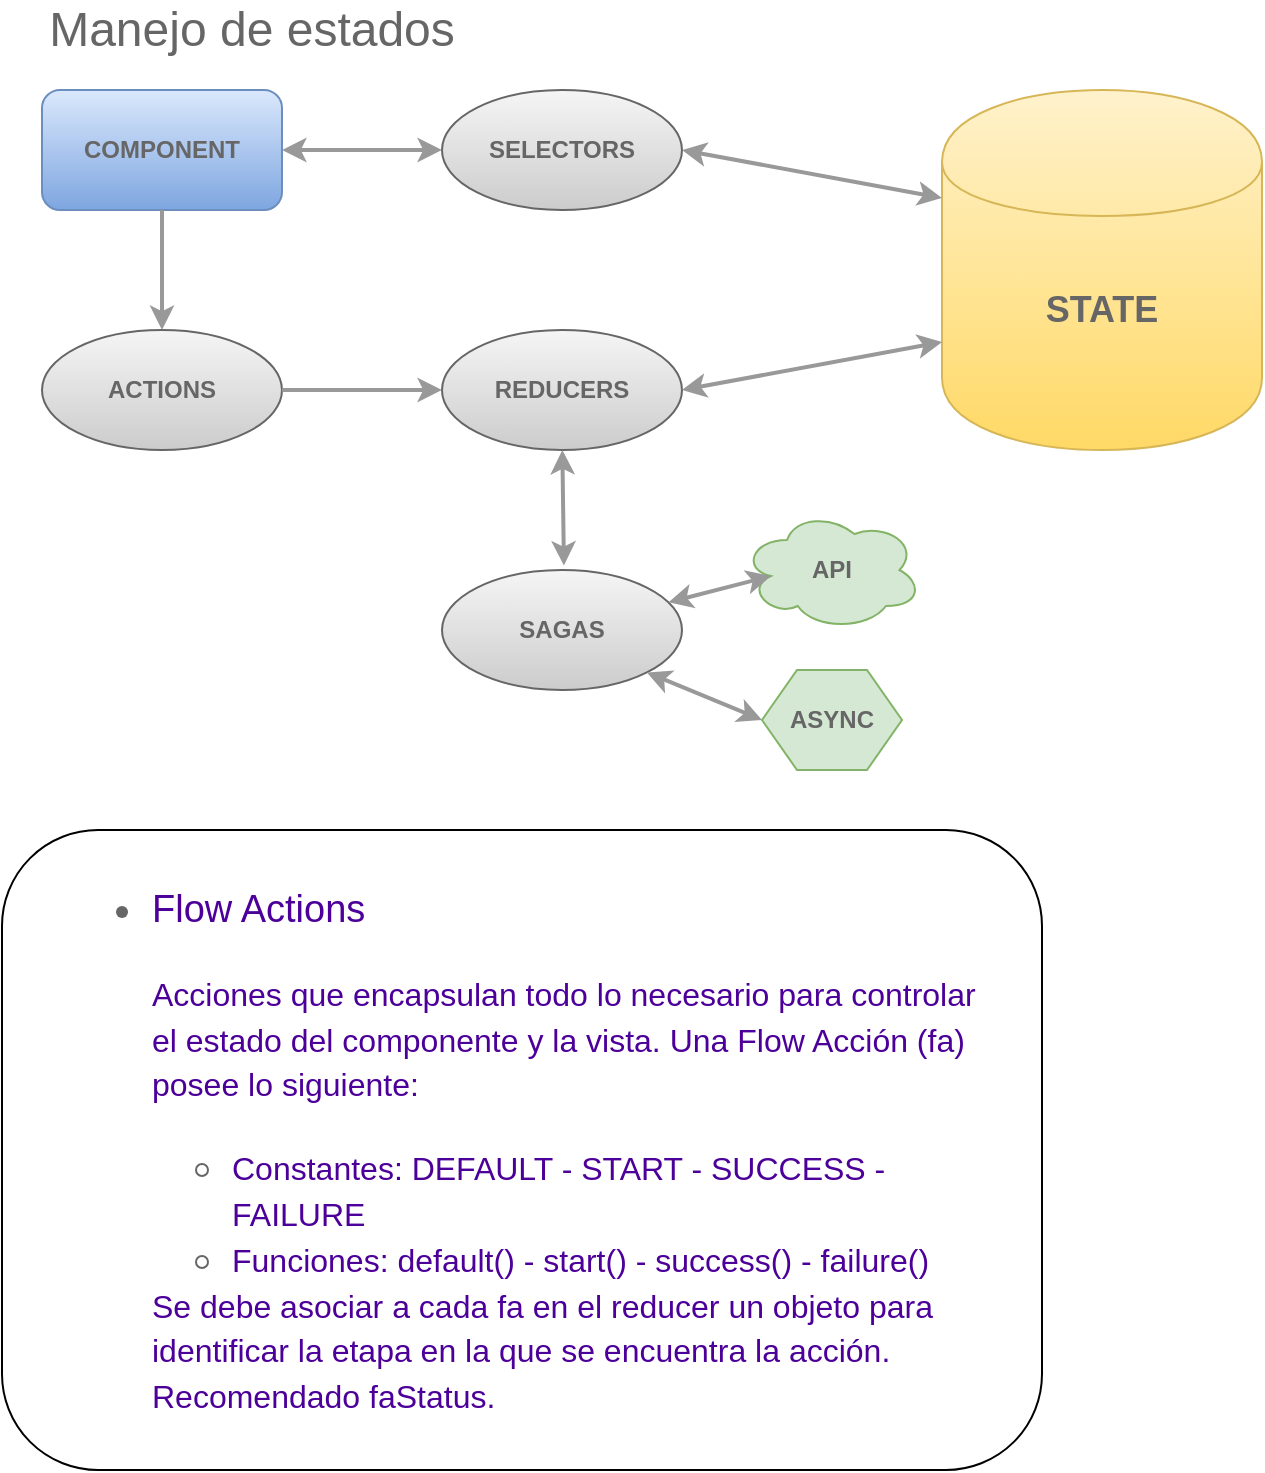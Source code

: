 <mxfile version="12.7.9" type="device"><diagram id="1YR0lES3zFYXutblFchk" name="Page-1"><mxGraphModel dx="2031" dy="1089" grid="1" gridSize="10" guides="1" tooltips="1" connect="1" arrows="1" fold="1" page="1" pageScale="1" pageWidth="827" pageHeight="1169" math="0" shadow="0"><root><mxCell id="0"/><mxCell id="1" parent="0"/><mxCell id="RwPgrzIh-5w7nh-6TpTv-7" value="" style="rounded=1;whiteSpace=wrap;html=1;strokeWidth=1;fontSize=19;" vertex="1" parent="1"><mxGeometry x="20" y="450" width="520" height="320" as="geometry"/></mxCell><mxCell id="CDEp9tE_POT8ULP2N93g-1" value="COMPONENT" style="rounded=1;whiteSpace=wrap;html=1;gradientColor=#7ea6e0;fillColor=#dae8fc;strokeColor=#6c8ebf;fontStyle=1;fontColor=#666666;" parent="1" vertex="1"><mxGeometry x="40" y="80" width="120" height="60" as="geometry"/></mxCell><mxCell id="CDEp9tE_POT8ULP2N93g-2" value="&lt;font style=&quot;font-size: 18px&quot;&gt;STATE&lt;/font&gt;" style="shape=cylinder;whiteSpace=wrap;html=1;boundedLbl=1;backgroundOutline=1;gradientColor=#ffd966;fillColor=#fff2cc;strokeColor=#d6b656;fontStyle=1;fontColor=#666666;" parent="1" vertex="1"><mxGeometry x="490" y="80" width="160" height="180" as="geometry"/></mxCell><mxCell id="CDEp9tE_POT8ULP2N93g-3" value="ACTIONS" style="ellipse;whiteSpace=wrap;html=1;gradientColor=#CCCCCC;fillColor=#f5f5f5;strokeColor=#666666;fontStyle=1;fontColor=#666666;" parent="1" vertex="1"><mxGeometry x="40" y="200" width="120" height="60" as="geometry"/></mxCell><mxCell id="CDEp9tE_POT8ULP2N93g-4" value="SELECTORS" style="ellipse;whiteSpace=wrap;html=1;gradientColor=#CCCCCC;fillColor=#f5f5f5;strokeColor=#666666;fontStyle=1;fontColor=#666666;" parent="1" vertex="1"><mxGeometry x="240" y="80" width="120" height="60" as="geometry"/></mxCell><mxCell id="CDEp9tE_POT8ULP2N93g-5" value="SAGAS" style="ellipse;whiteSpace=wrap;html=1;gradientColor=#CCCCCC;fillColor=#f5f5f5;strokeColor=#666666;fontStyle=1;fontColor=#666666;" parent="1" vertex="1"><mxGeometry x="240" y="320" width="120" height="60" as="geometry"/></mxCell><mxCell id="CDEp9tE_POT8ULP2N93g-7" value="API" style="ellipse;shape=cloud;whiteSpace=wrap;html=1;gradientColor=#D5E8D4;fillColor=#d5e8d4;strokeColor=#82b366;fontStyle=1;fontColor=#666666;" parent="1" vertex="1"><mxGeometry x="390" y="290" width="90" height="60" as="geometry"/></mxCell><mxCell id="CDEp9tE_POT8ULP2N93g-9" value="REDUCERS" style="ellipse;whiteSpace=wrap;html=1;gradientColor=#CCCCCC;fillColor=#f5f5f5;strokeColor=#666666;fontStyle=1;fontColor=#666666;" parent="1" vertex="1"><mxGeometry x="240" y="200" width="120" height="60" as="geometry"/></mxCell><mxCell id="CDEp9tE_POT8ULP2N93g-10" value="ASYNC" style="shape=hexagon;perimeter=hexagonPerimeter2;whiteSpace=wrap;html=1;gradientColor=#D5E8D4;fillColor=#d5e8d4;strokeColor=#82b366;fontStyle=1;fontColor=#666666;" parent="1" vertex="1"><mxGeometry x="400" y="370" width="70" height="50" as="geometry"/></mxCell><mxCell id="CDEp9tE_POT8ULP2N93g-11" value="" style="endArrow=classic;startArrow=classic;html=1;fontColor=#666666;entryX=0;entryY=0.5;entryDx=0;entryDy=0;exitX=1;exitY=0.5;exitDx=0;exitDy=0;strokeWidth=2;strokeColor=#999999;" parent="1" source="CDEp9tE_POT8ULP2N93g-1" target="CDEp9tE_POT8ULP2N93g-4" edge="1"><mxGeometry width="50" height="50" relative="1" as="geometry"><mxPoint x="220" y="310" as="sourcePoint"/><mxPoint x="270" y="260" as="targetPoint"/></mxGeometry></mxCell><mxCell id="CDEp9tE_POT8ULP2N93g-12" value="" style="endArrow=classic;startArrow=classic;html=1;fontColor=#666666;entryX=0;entryY=0.3;entryDx=0;entryDy=0;exitX=1;exitY=0.5;exitDx=0;exitDy=0;strokeWidth=2;strokeColor=#999999;" parent="1" source="CDEp9tE_POT8ULP2N93g-4" target="CDEp9tE_POT8ULP2N93g-2" edge="1"><mxGeometry width="50" height="50" relative="1" as="geometry"><mxPoint x="385" y="150" as="sourcePoint"/><mxPoint x="465" y="150" as="targetPoint"/></mxGeometry></mxCell><mxCell id="CDEp9tE_POT8ULP2N93g-13" value="" style="endArrow=classic;html=1;fontColor=#666666;entryX=0.5;entryY=0;entryDx=0;entryDy=0;exitX=0.5;exitY=1;exitDx=0;exitDy=0;strokeWidth=2;strokeColor=#999999;" parent="1" source="CDEp9tE_POT8ULP2N93g-1" target="CDEp9tE_POT8ULP2N93g-3" edge="1"><mxGeometry width="50" height="50" relative="1" as="geometry"><mxPoint x="200" y="330" as="sourcePoint"/><mxPoint x="250" y="280" as="targetPoint"/></mxGeometry></mxCell><mxCell id="CDEp9tE_POT8ULP2N93g-14" value="" style="endArrow=classic;html=1;fontColor=#666666;entryX=0;entryY=0.5;entryDx=0;entryDy=0;exitX=1;exitY=0.5;exitDx=0;exitDy=0;strokeWidth=2;strokeColor=#999999;" parent="1" source="CDEp9tE_POT8ULP2N93g-3" target="CDEp9tE_POT8ULP2N93g-9" edge="1"><mxGeometry width="50" height="50" relative="1" as="geometry"><mxPoint x="110" y="150" as="sourcePoint"/><mxPoint x="110" y="210" as="targetPoint"/></mxGeometry></mxCell><mxCell id="CDEp9tE_POT8ULP2N93g-16" value="" style="endArrow=classic;startArrow=classic;html=1;fontColor=#666666;entryX=0.508;entryY=-0.037;entryDx=0;entryDy=0;entryPerimeter=0;strokeWidth=2;strokeColor=#999999;" parent="1" source="CDEp9tE_POT8ULP2N93g-9" target="CDEp9tE_POT8ULP2N93g-5" edge="1"><mxGeometry width="50" height="50" relative="1" as="geometry"><mxPoint x="170" y="120" as="sourcePoint"/><mxPoint x="250" y="120" as="targetPoint"/></mxGeometry></mxCell><mxCell id="CDEp9tE_POT8ULP2N93g-17" value="" style="endArrow=classic;startArrow=classic;html=1;fontColor=#666666;entryX=1;entryY=1;entryDx=0;entryDy=0;exitX=0;exitY=0.5;exitDx=0;exitDy=0;strokeWidth=2;strokeColor=#999999;" parent="1" source="CDEp9tE_POT8ULP2N93g-10" target="CDEp9tE_POT8ULP2N93g-5" edge="1"><mxGeometry width="50" height="50" relative="1" as="geometry"><mxPoint x="310.274" y="270.0" as="sourcePoint"/><mxPoint x="310.96" y="327.78" as="targetPoint"/></mxGeometry></mxCell><mxCell id="CDEp9tE_POT8ULP2N93g-18" value="" style="endArrow=classic;startArrow=classic;html=1;fontColor=#666666;entryX=0.16;entryY=0.55;entryDx=0;entryDy=0;entryPerimeter=0;strokeWidth=2;strokeColor=#999999;" parent="1" source="CDEp9tE_POT8ULP2N93g-5" target="CDEp9tE_POT8ULP2N93g-7" edge="1"><mxGeometry width="50" height="50" relative="1" as="geometry"><mxPoint x="400" y="360" as="sourcePoint"/><mxPoint x="370" y="360" as="targetPoint"/></mxGeometry></mxCell><mxCell id="CDEp9tE_POT8ULP2N93g-19" value="" style="endArrow=classic;startArrow=classic;html=1;fontColor=#666666;entryX=1;entryY=0.5;entryDx=0;entryDy=0;exitX=0;exitY=0.7;exitDx=0;exitDy=0;strokeWidth=2;strokeColor=#999999;" parent="1" source="CDEp9tE_POT8ULP2N93g-2" target="CDEp9tE_POT8ULP2N93g-9" edge="1"><mxGeometry width="50" height="50" relative="1" as="geometry"><mxPoint x="410" y="370" as="sourcePoint"/><mxPoint x="380" y="370" as="targetPoint"/></mxGeometry></mxCell><mxCell id="CDEp9tE_POT8ULP2N93g-22" value="Manejo de estados" style="text;html=1;strokeColor=none;fillColor=none;align=center;verticalAlign=middle;whiteSpace=wrap;rounded=0;fontColor=#666666;fontSize=24;fontStyle=0" parent="1" vertex="1"><mxGeometry x="20" y="40" width="250" height="20" as="geometry"/></mxCell><mxCell id="RwPgrzIh-5w7nh-6TpTv-6" value="&lt;ul&gt;&lt;li&gt;&lt;font&gt;&lt;font color=&quot;#4c0099&quot;&gt;Flow Actions&lt;/font&gt;&lt;p&gt;&lt;font color=&quot;#4c0099&quot; style=&quot;font-size: 16px&quot;&gt;Acciones que encapsulan todo lo necesario para controlar el estado del componente y la vista. Una Flow Acción (fa) posee lo siguiente:&lt;/font&gt;&lt;/p&gt;&lt;p&gt;&lt;/p&gt;&lt;ul&gt;&lt;li&gt;&lt;font color=&quot;#4c0099&quot;&gt;&lt;span style=&quot;font-size: 16px&quot;&gt;Constantes:&amp;nbsp;&lt;/span&gt;&lt;span style=&quot;font-size: 16px&quot;&gt;DEFAULT - START - SUCCESS - FAILURE&lt;/span&gt;&lt;br&gt;&lt;/font&gt;&lt;/li&gt;&lt;li&gt;&lt;span style=&quot;font-size: 16px&quot;&gt;&lt;font color=&quot;#4c0099&quot;&gt;Funciones: default() - start() - success() - failure()&lt;/font&gt;&lt;/span&gt;&lt;br&gt;&lt;/li&gt;&lt;/ul&gt;&lt;div&gt;&lt;span style=&quot;color: rgb(76 , 0 , 153) ; font-size: 16px&quot;&gt;Se debe asociar a cada fa en el reducer un objeto para identificar la etapa en la que se encuentra la acción. Recomendado faStatus.&lt;/span&gt;&lt;/div&gt;&lt;/font&gt;&lt;/li&gt;&lt;/ul&gt;&lt;p&gt;&lt;/p&gt;" style="text;html=1;strokeColor=none;fillColor=none;spacing=5;spacingTop=-20;whiteSpace=wrap;overflow=hidden;rounded=0;fontSize=19;fontColor=#666666;align=left;" vertex="1" parent="1"><mxGeometry x="50" y="470" width="470" height="280" as="geometry"/></mxCell></root></mxGraphModel></diagram></mxfile>